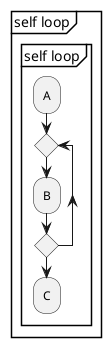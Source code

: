 @startuml
    partition "self loop" {
        group "self loop"
            :A;
            repeat
                :B;
            repeat while
            :C;
        end group
    }
@enduml